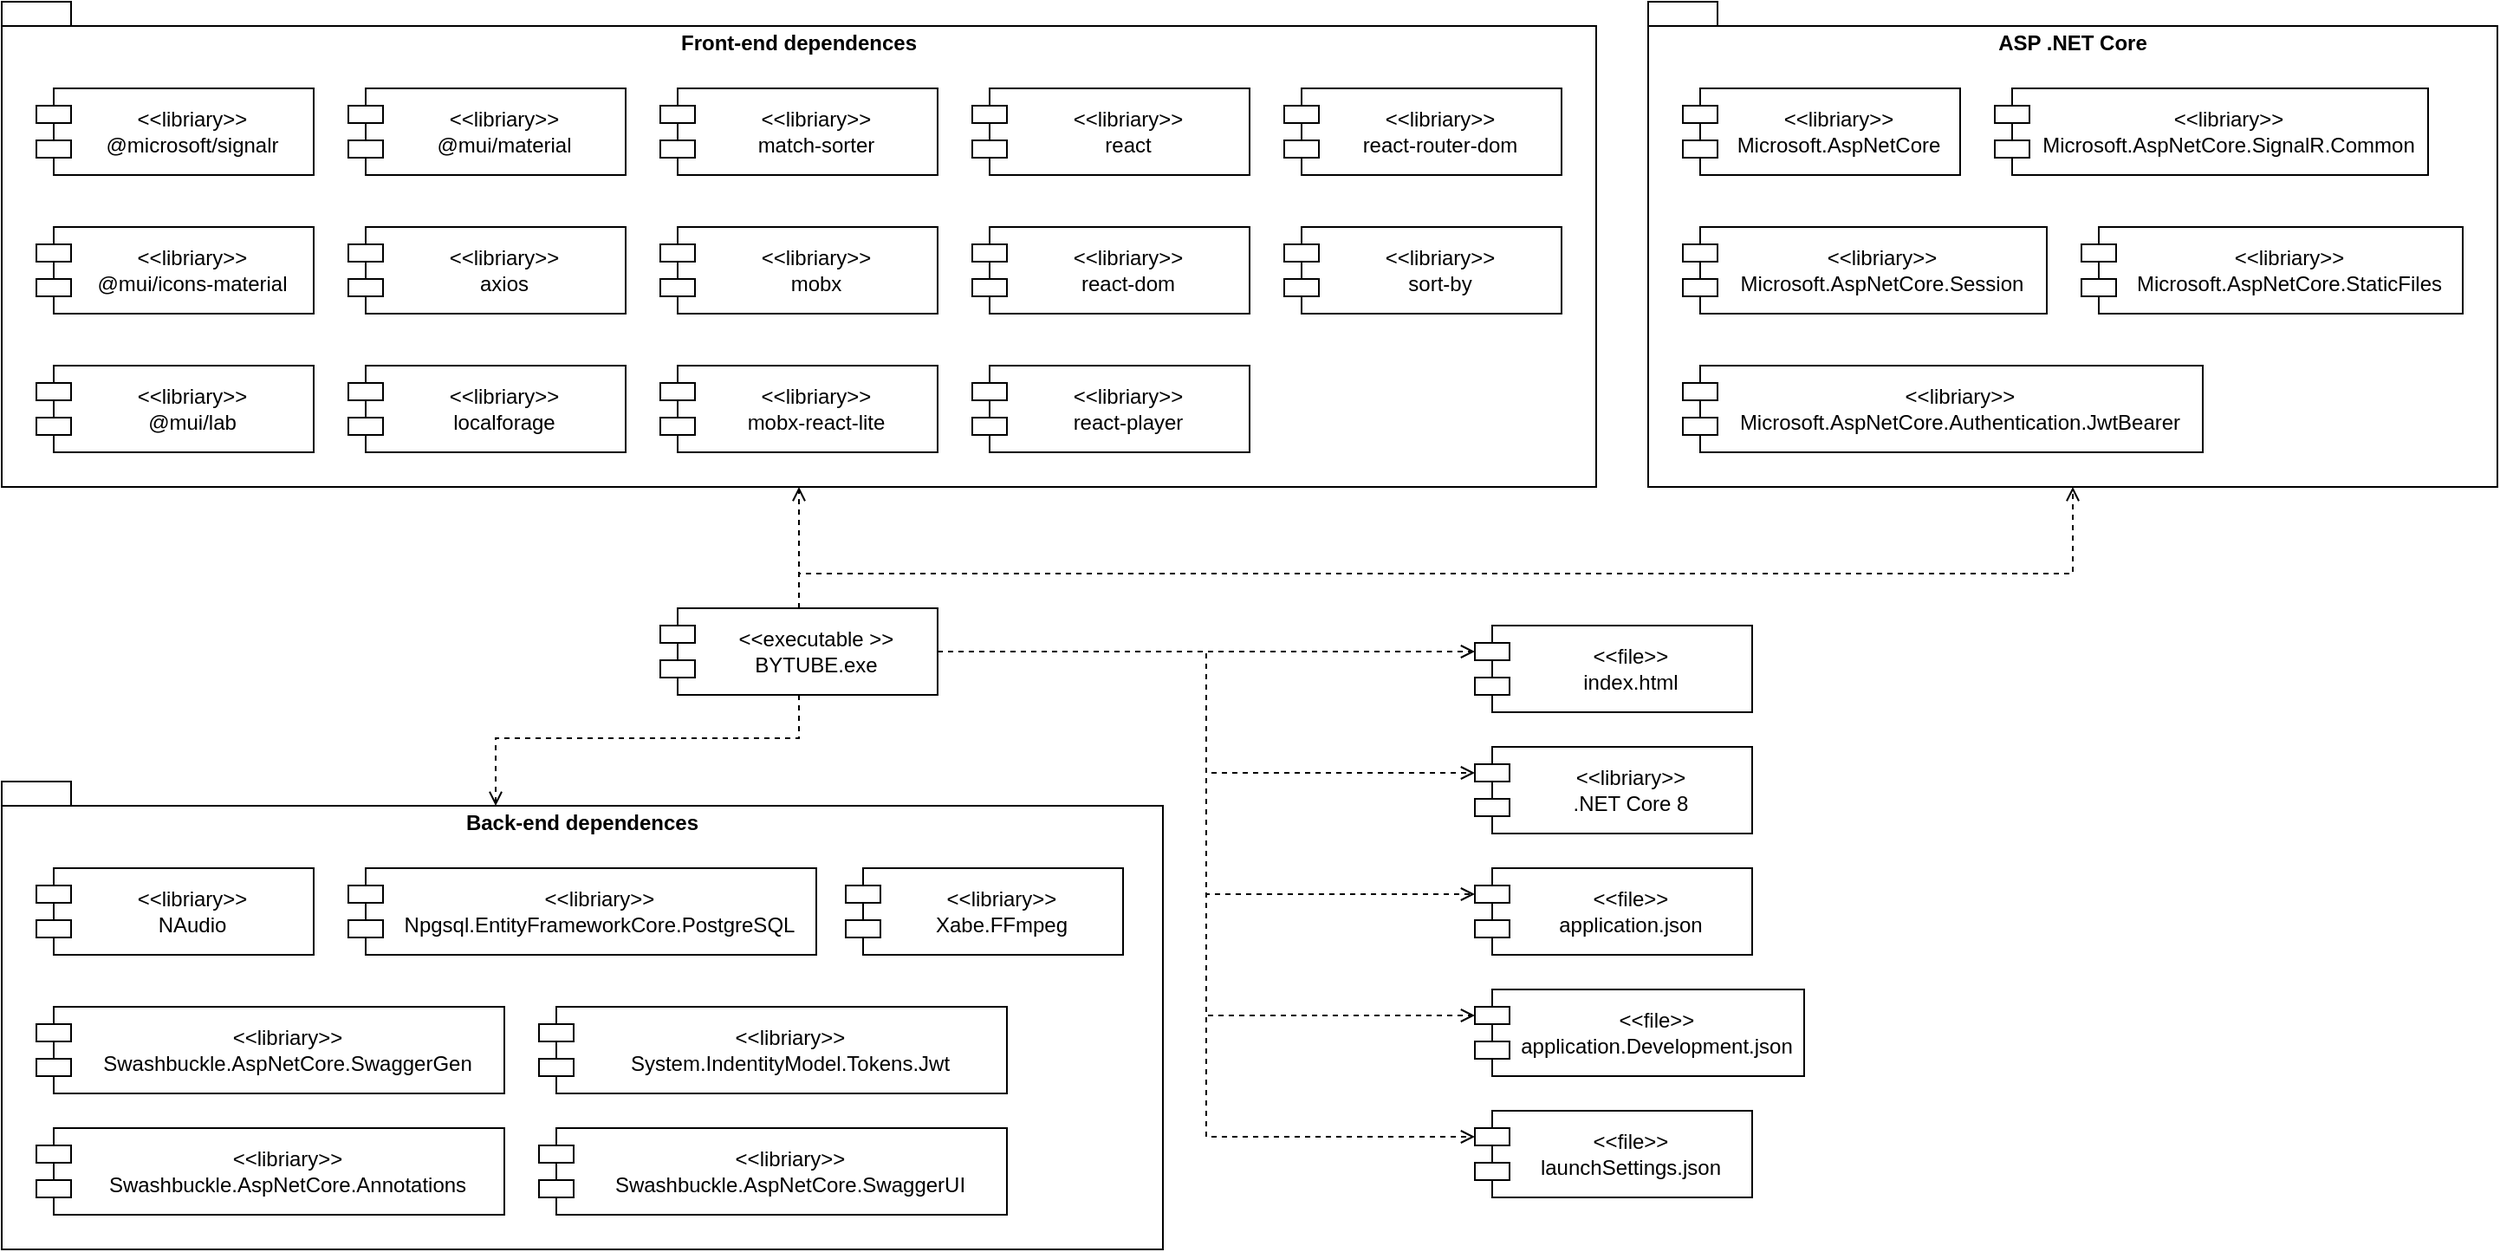 <mxfile version="24.7.8">
  <diagram name="Page-1" id="929967ad-93f9-6ef4-fab6-5d389245f69c">
    <mxGraphModel dx="1615" dy="955" grid="1" gridSize="10" guides="1" tooltips="1" connect="1" arrows="1" fold="1" page="1" pageScale="1.5" pageWidth="1169" pageHeight="826" background="none" math="0" shadow="0">
      <root>
        <mxCell id="0" style=";html=1;" />
        <mxCell id="1" style=";html=1;" parent="0" />
        <mxCell id="IYuW2PmqL3ZpG1c5O2Uu-1" value="&amp;lt;&amp;lt;executable &amp;gt;&amp;gt;&lt;div&gt;BYTUBE.exe&lt;br&gt;&lt;/div&gt;" style="shape=module;align=left;spacingLeft=20;align=center;verticalAlign=middle;whiteSpace=wrap;html=1;" vertex="1" parent="1">
          <mxGeometry x="770" y="460" width="160" height="50" as="geometry" />
        </mxCell>
        <mxCell id="IYuW2PmqL3ZpG1c5O2Uu-3" value="Back-end dependences" style="shape=folder;fontStyle=1;spacingTop=10;tabWidth=40;tabHeight=14;tabPosition=left;html=1;whiteSpace=wrap;verticalAlign=top;" vertex="1" parent="1">
          <mxGeometry x="390" y="560" width="670" height="270" as="geometry" />
        </mxCell>
        <mxCell id="IYuW2PmqL3ZpG1c5O2Uu-4" value="Front-end dependences" style="shape=folder;fontStyle=1;spacingTop=10;tabWidth=40;tabHeight=14;tabPosition=left;html=1;whiteSpace=wrap;verticalAlign=top;" vertex="1" parent="1">
          <mxGeometry x="390" y="110" width="920" height="280" as="geometry" />
        </mxCell>
        <mxCell id="IYuW2PmqL3ZpG1c5O2Uu-5" style="edgeStyle=orthogonalEdgeStyle;rounded=0;orthogonalLoop=1;jettySize=auto;html=1;entryX=0.5;entryY=1;entryDx=0;entryDy=0;entryPerimeter=0;dashed=1;endArrow=open;endFill=0;" edge="1" parent="1" source="IYuW2PmqL3ZpG1c5O2Uu-1" target="IYuW2PmqL3ZpG1c5O2Uu-4">
          <mxGeometry relative="1" as="geometry" />
        </mxCell>
        <mxCell id="IYuW2PmqL3ZpG1c5O2Uu-6" style="edgeStyle=orthogonalEdgeStyle;shape=connector;rounded=0;orthogonalLoop=1;jettySize=auto;html=1;entryX=0;entryY=0;entryDx=285;entryDy=14;entryPerimeter=0;dashed=1;strokeColor=default;align=center;verticalAlign=middle;fontFamily=Helvetica;fontSize=11;fontColor=default;labelBackgroundColor=default;endArrow=open;endFill=0;" edge="1" parent="1" source="IYuW2PmqL3ZpG1c5O2Uu-1" target="IYuW2PmqL3ZpG1c5O2Uu-3">
          <mxGeometry relative="1" as="geometry" />
        </mxCell>
        <mxCell id="IYuW2PmqL3ZpG1c5O2Uu-7" value="&amp;lt;&amp;lt;libriary&amp;gt;&amp;gt;&lt;div&gt;.NET Core 8&lt;/div&gt;" style="shape=module;align=left;spacingLeft=20;align=center;verticalAlign=middle;whiteSpace=wrap;html=1;" vertex="1" parent="1">
          <mxGeometry x="1240" y="540" width="160" height="50" as="geometry" />
        </mxCell>
        <mxCell id="IYuW2PmqL3ZpG1c5O2Uu-8" style="edgeStyle=orthogonalEdgeStyle;shape=connector;rounded=0;orthogonalLoop=1;jettySize=auto;html=1;entryX=0;entryY=0;entryDx=0;entryDy=15;entryPerimeter=0;dashed=1;strokeColor=default;align=center;verticalAlign=middle;fontFamily=Helvetica;fontSize=11;fontColor=default;labelBackgroundColor=default;endArrow=open;endFill=0;" edge="1" parent="1" source="IYuW2PmqL3ZpG1c5O2Uu-1" target="IYuW2PmqL3ZpG1c5O2Uu-7">
          <mxGeometry relative="1" as="geometry" />
        </mxCell>
        <mxCell id="IYuW2PmqL3ZpG1c5O2Uu-9" value="&amp;lt;&amp;lt;file&amp;gt;&amp;gt;&lt;div&gt;application.json&lt;/div&gt;" style="shape=module;align=left;spacingLeft=20;align=center;verticalAlign=middle;whiteSpace=wrap;html=1;" vertex="1" parent="1">
          <mxGeometry x="1240" y="610" width="160" height="50" as="geometry" />
        </mxCell>
        <mxCell id="IYuW2PmqL3ZpG1c5O2Uu-10" style="edgeStyle=orthogonalEdgeStyle;shape=connector;rounded=0;orthogonalLoop=1;jettySize=auto;html=1;entryX=0;entryY=0;entryDx=0;entryDy=15;entryPerimeter=0;dashed=1;strokeColor=default;align=center;verticalAlign=middle;fontFamily=Helvetica;fontSize=11;fontColor=default;labelBackgroundColor=default;endArrow=open;endFill=0;" edge="1" parent="1" source="IYuW2PmqL3ZpG1c5O2Uu-1" target="IYuW2PmqL3ZpG1c5O2Uu-9">
          <mxGeometry relative="1" as="geometry" />
        </mxCell>
        <mxCell id="IYuW2PmqL3ZpG1c5O2Uu-11" value="&amp;lt;&amp;lt;file&amp;gt;&amp;gt;&lt;div&gt;application.Development.json&lt;/div&gt;" style="shape=module;align=left;spacingLeft=20;align=center;verticalAlign=middle;whiteSpace=wrap;html=1;" vertex="1" parent="1">
          <mxGeometry x="1240" y="680" width="190" height="50" as="geometry" />
        </mxCell>
        <mxCell id="IYuW2PmqL3ZpG1c5O2Uu-12" style="edgeStyle=orthogonalEdgeStyle;shape=connector;rounded=0;orthogonalLoop=1;jettySize=auto;html=1;entryX=0;entryY=0;entryDx=0;entryDy=15;entryPerimeter=0;dashed=1;strokeColor=default;align=center;verticalAlign=middle;fontFamily=Helvetica;fontSize=11;fontColor=default;labelBackgroundColor=default;endArrow=open;endFill=0;" edge="1" parent="1" source="IYuW2PmqL3ZpG1c5O2Uu-1" target="IYuW2PmqL3ZpG1c5O2Uu-11">
          <mxGeometry relative="1" as="geometry" />
        </mxCell>
        <mxCell id="IYuW2PmqL3ZpG1c5O2Uu-13" value="&amp;lt;&amp;lt;file&amp;gt;&amp;gt;&lt;div&gt;launchSettings.json&lt;/div&gt;" style="shape=module;align=left;spacingLeft=20;align=center;verticalAlign=middle;whiteSpace=wrap;html=1;" vertex="1" parent="1">
          <mxGeometry x="1240" y="750" width="160" height="50" as="geometry" />
        </mxCell>
        <mxCell id="IYuW2PmqL3ZpG1c5O2Uu-14" style="edgeStyle=orthogonalEdgeStyle;shape=connector;rounded=0;orthogonalLoop=1;jettySize=auto;html=1;entryX=0;entryY=0;entryDx=0;entryDy=15;entryPerimeter=0;dashed=1;strokeColor=default;align=center;verticalAlign=middle;fontFamily=Helvetica;fontSize=11;fontColor=default;labelBackgroundColor=default;endArrow=open;endFill=0;" edge="1" parent="1" source="IYuW2PmqL3ZpG1c5O2Uu-1" target="IYuW2PmqL3ZpG1c5O2Uu-13">
          <mxGeometry relative="1" as="geometry" />
        </mxCell>
        <mxCell id="IYuW2PmqL3ZpG1c5O2Uu-15" value="&amp;lt;&amp;lt;file&amp;gt;&amp;gt;&lt;div&gt;index.html&lt;/div&gt;" style="shape=module;align=left;spacingLeft=20;align=center;verticalAlign=middle;whiteSpace=wrap;html=1;" vertex="1" parent="1">
          <mxGeometry x="1240" y="470" width="160" height="50" as="geometry" />
        </mxCell>
        <mxCell id="IYuW2PmqL3ZpG1c5O2Uu-16" style="edgeStyle=orthogonalEdgeStyle;shape=connector;rounded=0;orthogonalLoop=1;jettySize=auto;html=1;entryX=0;entryY=0;entryDx=0;entryDy=15;entryPerimeter=0;dashed=1;strokeColor=default;align=center;verticalAlign=middle;fontFamily=Helvetica;fontSize=11;fontColor=default;labelBackgroundColor=default;endArrow=open;endFill=0;" edge="1" parent="1" source="IYuW2PmqL3ZpG1c5O2Uu-1" target="IYuW2PmqL3ZpG1c5O2Uu-15">
          <mxGeometry relative="1" as="geometry" />
        </mxCell>
        <mxCell id="IYuW2PmqL3ZpG1c5O2Uu-17" value="&amp;lt;&amp;lt;libriary&amp;gt;&amp;gt;&lt;div&gt;mobx-react-lite&lt;br&gt;&lt;/div&gt;" style="shape=module;align=left;spacingLeft=20;align=center;verticalAlign=middle;whiteSpace=wrap;html=1;" vertex="1" parent="1">
          <mxGeometry x="770" y="320" width="160" height="50" as="geometry" />
        </mxCell>
        <mxCell id="IYuW2PmqL3ZpG1c5O2Uu-18" value="&amp;lt;&amp;lt;libriary&amp;gt;&amp;gt;&lt;div&gt;mobx&lt;br&gt;&lt;/div&gt;" style="shape=module;align=left;spacingLeft=20;align=center;verticalAlign=middle;whiteSpace=wrap;html=1;" vertex="1" parent="1">
          <mxGeometry x="770" y="240" width="160" height="50" as="geometry" />
        </mxCell>
        <mxCell id="IYuW2PmqL3ZpG1c5O2Uu-19" value="&amp;lt;&amp;lt;libriary&amp;gt;&amp;gt;&lt;div&gt;match-sorter&lt;br&gt;&lt;/div&gt;" style="shape=module;align=left;spacingLeft=20;align=center;verticalAlign=middle;whiteSpace=wrap;html=1;" vertex="1" parent="1">
          <mxGeometry x="770" y="160" width="160" height="50" as="geometry" />
        </mxCell>
        <mxCell id="IYuW2PmqL3ZpG1c5O2Uu-20" value="&amp;lt;&amp;lt;libriary&amp;gt;&amp;gt;&lt;div&gt;localforage&lt;br&gt;&lt;/div&gt;" style="shape=module;align=left;spacingLeft=20;align=center;verticalAlign=middle;whiteSpace=wrap;html=1;" vertex="1" parent="1">
          <mxGeometry x="590" y="320" width="160" height="50" as="geometry" />
        </mxCell>
        <mxCell id="IYuW2PmqL3ZpG1c5O2Uu-21" value="&amp;lt;&amp;lt;libriary&amp;gt;&amp;gt;&lt;div&gt;axios&lt;br&gt;&lt;/div&gt;" style="shape=module;align=left;spacingLeft=20;align=center;verticalAlign=middle;whiteSpace=wrap;html=1;" vertex="1" parent="1">
          <mxGeometry x="590" y="240" width="160" height="50" as="geometry" />
        </mxCell>
        <mxCell id="IYuW2PmqL3ZpG1c5O2Uu-22" value="&amp;lt;&amp;lt;libriary&amp;gt;&amp;gt;&lt;div&gt;@mui/material&lt;br&gt;&lt;/div&gt;" style="shape=module;align=left;spacingLeft=20;align=center;verticalAlign=middle;whiteSpace=wrap;html=1;" vertex="1" parent="1">
          <mxGeometry x="590" y="160" width="160" height="50" as="geometry" />
        </mxCell>
        <mxCell id="IYuW2PmqL3ZpG1c5O2Uu-23" value="&amp;lt;&amp;lt;libriary&amp;gt;&amp;gt;&lt;div&gt;@mui/lab&lt;br&gt;&lt;/div&gt;" style="shape=module;align=left;spacingLeft=20;align=center;verticalAlign=middle;whiteSpace=wrap;html=1;" vertex="1" parent="1">
          <mxGeometry x="410" y="320" width="160" height="50" as="geometry" />
        </mxCell>
        <mxCell id="IYuW2PmqL3ZpG1c5O2Uu-24" value="&amp;lt;&amp;lt;libriary&amp;gt;&amp;gt;&lt;div&gt;@mui/icons-material&lt;br&gt;&lt;/div&gt;" style="shape=module;align=left;spacingLeft=20;align=center;verticalAlign=middle;whiteSpace=wrap;html=1;" vertex="1" parent="1">
          <mxGeometry x="410" y="240" width="160" height="50" as="geometry" />
        </mxCell>
        <mxCell id="IYuW2PmqL3ZpG1c5O2Uu-25" value="&amp;lt;&amp;lt;libriary&amp;gt;&amp;gt;&lt;div&gt;@microsoft/signalr&lt;br&gt;&lt;/div&gt;" style="shape=module;align=left;spacingLeft=20;align=center;verticalAlign=middle;whiteSpace=wrap;html=1;" vertex="1" parent="1">
          <mxGeometry x="410" y="160" width="160" height="50" as="geometry" />
        </mxCell>
        <mxCell id="IYuW2PmqL3ZpG1c5O2Uu-26" value="&amp;lt;&amp;lt;libriary&amp;gt;&amp;gt;&lt;div&gt;react-player&lt;br&gt;&lt;/div&gt;" style="shape=module;align=left;spacingLeft=20;align=center;verticalAlign=middle;whiteSpace=wrap;html=1;" vertex="1" parent="1">
          <mxGeometry x="950" y="320" width="160" height="50" as="geometry" />
        </mxCell>
        <mxCell id="IYuW2PmqL3ZpG1c5O2Uu-27" value="&amp;lt;&amp;lt;libriary&amp;gt;&amp;gt;&lt;div&gt;react-dom&lt;br&gt;&lt;/div&gt;" style="shape=module;align=left;spacingLeft=20;align=center;verticalAlign=middle;whiteSpace=wrap;html=1;" vertex="1" parent="1">
          <mxGeometry x="950" y="240" width="160" height="50" as="geometry" />
        </mxCell>
        <mxCell id="IYuW2PmqL3ZpG1c5O2Uu-28" value="&amp;lt;&amp;lt;libriary&amp;gt;&amp;gt;&lt;div&gt;react&lt;br&gt;&lt;/div&gt;" style="shape=module;align=left;spacingLeft=20;align=center;verticalAlign=middle;whiteSpace=wrap;html=1;" vertex="1" parent="1">
          <mxGeometry x="950" y="160" width="160" height="50" as="geometry" />
        </mxCell>
        <mxCell id="IYuW2PmqL3ZpG1c5O2Uu-30" value="&amp;lt;&amp;lt;libriary&amp;gt;&amp;gt;&lt;div&gt;sort-by&lt;br&gt;&lt;/div&gt;" style="shape=module;align=left;spacingLeft=20;align=center;verticalAlign=middle;whiteSpace=wrap;html=1;" vertex="1" parent="1">
          <mxGeometry x="1130" y="240" width="160" height="50" as="geometry" />
        </mxCell>
        <mxCell id="IYuW2PmqL3ZpG1c5O2Uu-31" value="&amp;lt;&amp;lt;libriary&amp;gt;&amp;gt;&lt;div&gt;react-router-dom&lt;br&gt;&lt;/div&gt;" style="shape=module;align=left;spacingLeft=20;align=center;verticalAlign=middle;whiteSpace=wrap;html=1;" vertex="1" parent="1">
          <mxGeometry x="1130" y="160" width="160" height="50" as="geometry" />
        </mxCell>
        <mxCell id="IYuW2PmqL3ZpG1c5O2Uu-32" value="ASP .NET Core" style="shape=folder;fontStyle=1;spacingTop=10;tabWidth=40;tabHeight=14;tabPosition=left;html=1;whiteSpace=wrap;verticalAlign=top;" vertex="1" parent="1">
          <mxGeometry x="1340" y="110" width="490" height="280" as="geometry" />
        </mxCell>
        <mxCell id="IYuW2PmqL3ZpG1c5O2Uu-33" style="edgeStyle=orthogonalEdgeStyle;shape=connector;rounded=0;orthogonalLoop=1;jettySize=auto;html=1;entryX=0.5;entryY=1;entryDx=0;entryDy=0;entryPerimeter=0;dashed=1;strokeColor=default;align=center;verticalAlign=middle;fontFamily=Helvetica;fontSize=11;fontColor=default;labelBackgroundColor=default;endArrow=open;endFill=0;" edge="1" parent="1" source="IYuW2PmqL3ZpG1c5O2Uu-1" target="IYuW2PmqL3ZpG1c5O2Uu-32">
          <mxGeometry relative="1" as="geometry">
            <Array as="points">
              <mxPoint x="850" y="440" />
              <mxPoint x="1585" y="440" />
            </Array>
          </mxGeometry>
        </mxCell>
        <mxCell id="IYuW2PmqL3ZpG1c5O2Uu-34" value="&amp;lt;&amp;lt;libriary&amp;gt;&amp;gt;&lt;div&gt;Microsoft.AspNetCore&lt;/div&gt;" style="shape=module;align=left;spacingLeft=20;align=center;verticalAlign=middle;whiteSpace=wrap;html=1;" vertex="1" parent="1">
          <mxGeometry x="1360" y="160" width="160" height="50" as="geometry" />
        </mxCell>
        <mxCell id="IYuW2PmqL3ZpG1c5O2Uu-35" value="&amp;lt;&amp;lt;libriary&amp;gt;&amp;gt;&lt;div&gt;Microsoft.AspNetCore.Session&lt;br&gt;&lt;/div&gt;" style="shape=module;align=left;spacingLeft=20;align=center;verticalAlign=middle;whiteSpace=wrap;html=1;" vertex="1" parent="1">
          <mxGeometry x="1360" y="240" width="210" height="50" as="geometry" />
        </mxCell>
        <mxCell id="IYuW2PmqL3ZpG1c5O2Uu-36" value="&amp;lt;&amp;lt;libriary&amp;gt;&amp;gt;&lt;div&gt;Microsoft.AspNetCore.SignalR.Common&lt;br&gt;&lt;/div&gt;" style="shape=module;align=left;spacingLeft=20;align=center;verticalAlign=middle;whiteSpace=wrap;html=1;" vertex="1" parent="1">
          <mxGeometry x="1540" y="160" width="250" height="50" as="geometry" />
        </mxCell>
        <mxCell id="IYuW2PmqL3ZpG1c5O2Uu-37" value="&amp;lt;&amp;lt;libriary&amp;gt;&amp;gt;&lt;div&gt;Microsoft.AspNetCore.StaticFiles&lt;br&gt;&lt;/div&gt;" style="shape=module;align=left;spacingLeft=20;align=center;verticalAlign=middle;whiteSpace=wrap;html=1;" vertex="1" parent="1">
          <mxGeometry x="1590" y="240" width="220" height="50" as="geometry" />
        </mxCell>
        <mxCell id="IYuW2PmqL3ZpG1c5O2Uu-40" value="&amp;lt;&amp;lt;libriary&amp;gt;&amp;gt;&lt;div&gt;Microsoft.AspNetCore.Authentication.JwtBearer&lt;br&gt;&lt;/div&gt;" style="shape=module;align=left;spacingLeft=20;align=center;verticalAlign=middle;whiteSpace=wrap;html=1;" vertex="1" parent="1">
          <mxGeometry x="1360" y="320" width="300" height="50" as="geometry" />
        </mxCell>
        <mxCell id="IYuW2PmqL3ZpG1c5O2Uu-41" value="&amp;lt;&amp;lt;libriary&amp;gt;&amp;gt;&lt;div&gt;NAudio&lt;/div&gt;" style="shape=module;align=left;spacingLeft=20;align=center;verticalAlign=middle;whiteSpace=wrap;html=1;" vertex="1" parent="1">
          <mxGeometry x="410" y="610" width="160" height="50" as="geometry" />
        </mxCell>
        <mxCell id="IYuW2PmqL3ZpG1c5O2Uu-42" value="&amp;lt;&amp;lt;libriary&amp;gt;&amp;gt;&lt;div&gt;Xabe.FFmpeg&lt;/div&gt;" style="shape=module;align=left;spacingLeft=20;align=center;verticalAlign=middle;whiteSpace=wrap;html=1;" vertex="1" parent="1">
          <mxGeometry x="877" y="610" width="160" height="50" as="geometry" />
        </mxCell>
        <mxCell id="IYuW2PmqL3ZpG1c5O2Uu-43" value="&amp;lt;&amp;lt;libriary&amp;gt;&amp;gt;&lt;div&gt;Npgsql.EntityFrameworkCore.PostgreSQL&lt;/div&gt;" style="shape=module;align=left;spacingLeft=20;align=center;verticalAlign=middle;whiteSpace=wrap;html=1;" vertex="1" parent="1">
          <mxGeometry x="590" y="610" width="270" height="50" as="geometry" />
        </mxCell>
        <mxCell id="IYuW2PmqL3ZpG1c5O2Uu-44" value="&amp;lt;&amp;lt;libriary&amp;gt;&amp;gt;&lt;div&gt;Swashbuckle.AspNetCore.Annotations&lt;/div&gt;" style="shape=module;align=left;spacingLeft=20;align=center;verticalAlign=middle;whiteSpace=wrap;html=1;" vertex="1" parent="1">
          <mxGeometry x="410" y="760" width="270" height="50" as="geometry" />
        </mxCell>
        <mxCell id="IYuW2PmqL3ZpG1c5O2Uu-45" value="&amp;lt;&amp;lt;libriary&amp;gt;&amp;gt;&lt;div&gt;Swashbuckle.AspNetCore.SwaggerUI&lt;/div&gt;" style="shape=module;align=left;spacingLeft=20;align=center;verticalAlign=middle;whiteSpace=wrap;html=1;" vertex="1" parent="1">
          <mxGeometry x="700" y="760" width="270" height="50" as="geometry" />
        </mxCell>
        <mxCell id="IYuW2PmqL3ZpG1c5O2Uu-46" value="&amp;lt;&amp;lt;libriary&amp;gt;&amp;gt;&lt;div&gt;Swashbuckle.AspNetCore.SwaggerGen&lt;/div&gt;" style="shape=module;align=left;spacingLeft=20;align=center;verticalAlign=middle;whiteSpace=wrap;html=1;" vertex="1" parent="1">
          <mxGeometry x="410" y="690" width="270" height="50" as="geometry" />
        </mxCell>
        <mxCell id="IYuW2PmqL3ZpG1c5O2Uu-47" value="&amp;lt;&amp;lt;libriary&amp;gt;&amp;gt;&lt;div&gt;System.IndentityModel.Tokens.Jwt&lt;/div&gt;" style="shape=module;align=left;spacingLeft=20;align=center;verticalAlign=middle;whiteSpace=wrap;html=1;" vertex="1" parent="1">
          <mxGeometry x="700" y="690" width="270" height="50" as="geometry" />
        </mxCell>
      </root>
    </mxGraphModel>
  </diagram>
</mxfile>
